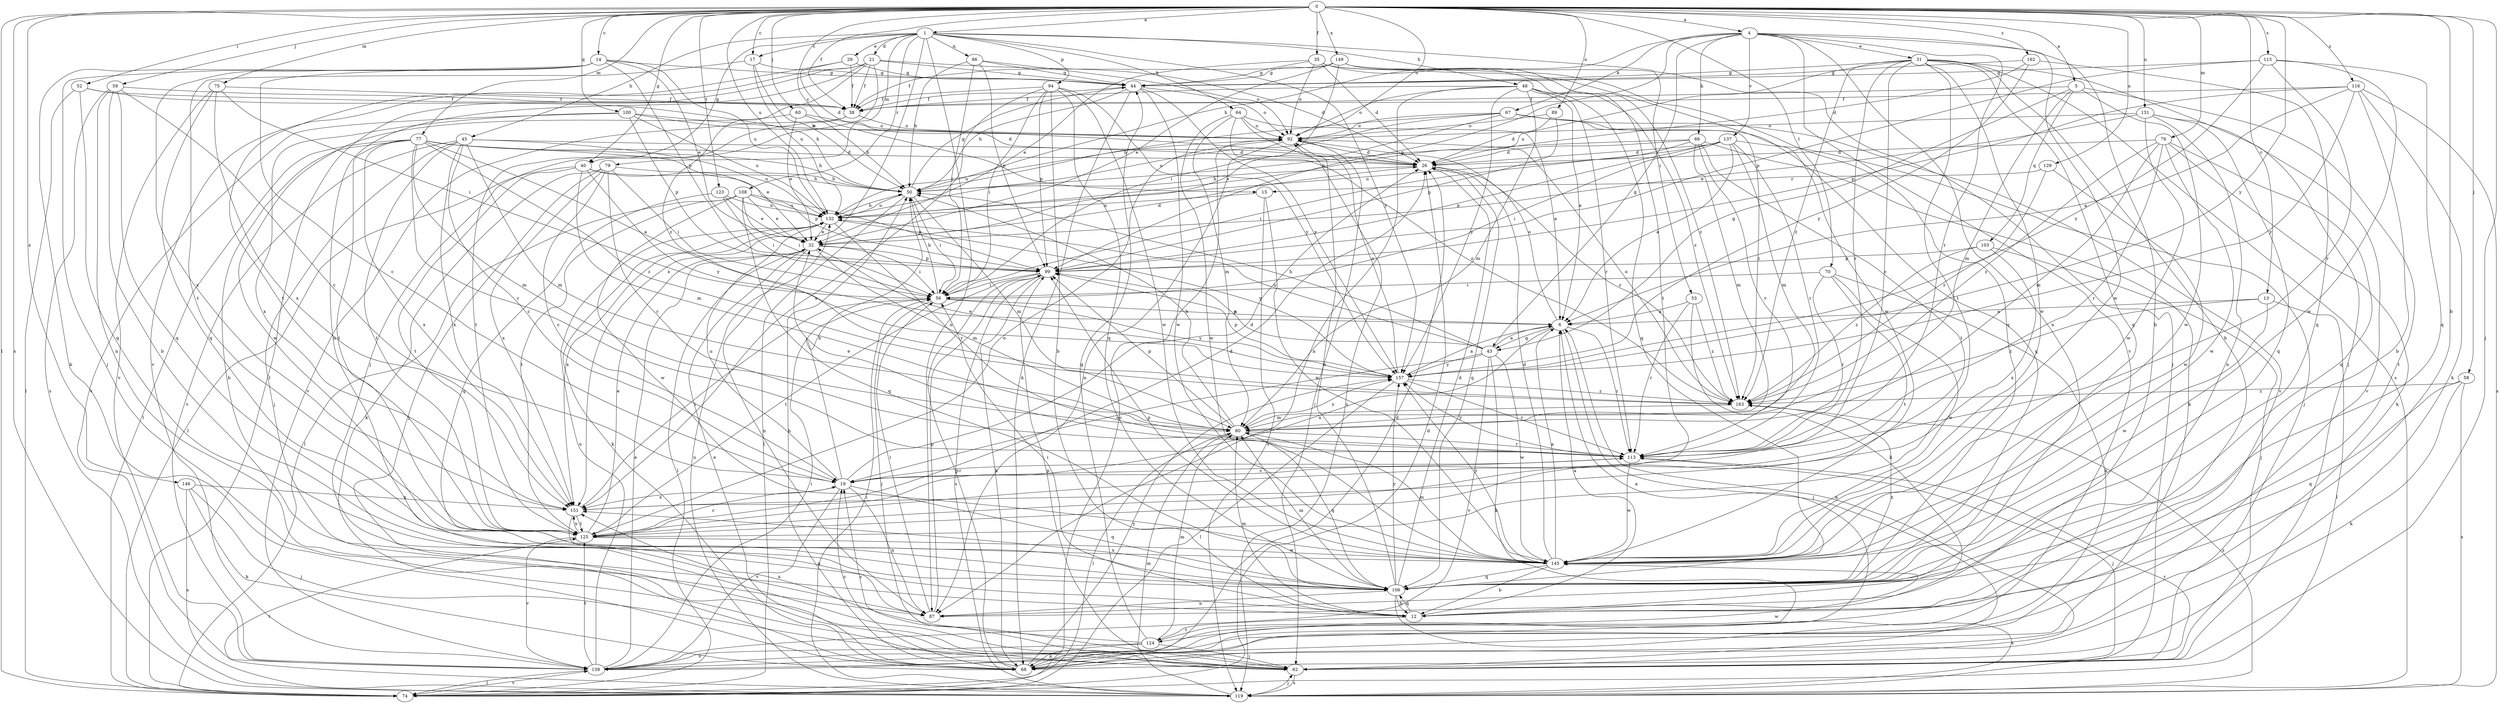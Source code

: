 strict digraph  {
0;
1;
4;
5;
6;
12;
13;
14;
15;
17;
19;
21;
26;
29;
31;
32;
35;
38;
40;
43;
44;
45;
48;
50;
52;
53;
56;
58;
59;
60;
62;
64;
66;
67;
68;
70;
74;
75;
76;
77;
79;
80;
86;
87;
89;
92;
94;
99;
100;
103;
106;
108;
113;
115;
116;
119;
123;
124;
125;
129;
131;
132;
137;
139;
145;
146;
149;
151;
157;
162;
163;
0 -> 1  [label=a];
0 -> 4  [label=a];
0 -> 5  [label=a];
0 -> 12  [label=b];
0 -> 13  [label=c];
0 -> 14  [label=c];
0 -> 15  [label=c];
0 -> 17  [label=c];
0 -> 35  [label=f];
0 -> 38  [label=f];
0 -> 40  [label=g];
0 -> 52  [label=i];
0 -> 58  [label=j];
0 -> 59  [label=j];
0 -> 60  [label=j];
0 -> 62  [label=j];
0 -> 70  [label=l];
0 -> 74  [label=l];
0 -> 75  [label=m];
0 -> 76  [label=m];
0 -> 77  [label=m];
0 -> 89  [label=o];
0 -> 92  [label=o];
0 -> 100  [label=q];
0 -> 115  [label=s];
0 -> 116  [label=s];
0 -> 119  [label=s];
0 -> 123  [label=t];
0 -> 129  [label=u];
0 -> 131  [label=u];
0 -> 132  [label=u];
0 -> 146  [label=x];
0 -> 149  [label=x];
0 -> 157  [label=y];
0 -> 162  [label=z];
1 -> 17  [label=c];
1 -> 21  [label=d];
1 -> 29  [label=e];
1 -> 40  [label=g];
1 -> 45  [label=h];
1 -> 48  [label=h];
1 -> 53  [label=i];
1 -> 64  [label=k];
1 -> 79  [label=m];
1 -> 86  [label=n];
1 -> 87  [label=n];
1 -> 94  [label=p];
1 -> 108  [label=r];
1 -> 151  [label=x];
1 -> 157  [label=y];
4 -> 12  [label=b];
4 -> 31  [label=e];
4 -> 43  [label=g];
4 -> 50  [label=h];
4 -> 66  [label=k];
4 -> 67  [label=k];
4 -> 87  [label=n];
4 -> 99  [label=p];
4 -> 113  [label=r];
4 -> 137  [label=v];
4 -> 139  [label=v];
4 -> 145  [label=w];
5 -> 38  [label=f];
5 -> 43  [label=g];
5 -> 80  [label=m];
5 -> 103  [label=q];
5 -> 124  [label=t];
5 -> 145  [label=w];
6 -> 43  [label=g];
6 -> 62  [label=j];
6 -> 92  [label=o];
6 -> 113  [label=r];
6 -> 151  [label=x];
12 -> 6  [label=a];
12 -> 56  [label=i];
12 -> 80  [label=m];
12 -> 106  [label=q];
12 -> 124  [label=t];
13 -> 6  [label=a];
13 -> 74  [label=l];
13 -> 145  [label=w];
13 -> 163  [label=z];
14 -> 19  [label=c];
14 -> 32  [label=e];
14 -> 44  [label=g];
14 -> 62  [label=j];
14 -> 68  [label=k];
14 -> 99  [label=p];
14 -> 132  [label=u];
14 -> 151  [label=x];
15 -> 119  [label=s];
15 -> 132  [label=u];
15 -> 145  [label=w];
17 -> 44  [label=g];
17 -> 50  [label=h];
17 -> 125  [label=t];
17 -> 132  [label=u];
19 -> 26  [label=d];
19 -> 50  [label=h];
19 -> 87  [label=n];
19 -> 106  [label=q];
19 -> 113  [label=r];
19 -> 132  [label=u];
19 -> 139  [label=v];
19 -> 151  [label=x];
21 -> 26  [label=d];
21 -> 38  [label=f];
21 -> 44  [label=g];
21 -> 62  [label=j];
21 -> 74  [label=l];
21 -> 87  [label=n];
21 -> 139  [label=v];
21 -> 163  [label=z];
26 -> 50  [label=h];
26 -> 106  [label=q];
26 -> 163  [label=z];
29 -> 26  [label=d];
29 -> 38  [label=f];
29 -> 44  [label=g];
29 -> 125  [label=t];
31 -> 12  [label=b];
31 -> 19  [label=c];
31 -> 44  [label=g];
31 -> 62  [label=j];
31 -> 106  [label=q];
31 -> 113  [label=r];
31 -> 119  [label=s];
31 -> 125  [label=t];
31 -> 132  [label=u];
31 -> 145  [label=w];
31 -> 163  [label=z];
32 -> 26  [label=d];
32 -> 56  [label=i];
32 -> 74  [label=l];
32 -> 80  [label=m];
32 -> 87  [label=n];
32 -> 99  [label=p];
35 -> 26  [label=d];
35 -> 32  [label=e];
35 -> 44  [label=g];
35 -> 92  [label=o];
35 -> 125  [label=t];
35 -> 145  [label=w];
35 -> 163  [label=z];
38 -> 92  [label=o];
38 -> 125  [label=t];
38 -> 139  [label=v];
40 -> 50  [label=h];
40 -> 74  [label=l];
40 -> 80  [label=m];
40 -> 99  [label=p];
40 -> 125  [label=t];
40 -> 157  [label=y];
43 -> 6  [label=a];
43 -> 19  [label=c];
43 -> 50  [label=h];
43 -> 68  [label=k];
43 -> 99  [label=p];
43 -> 132  [label=u];
43 -> 139  [label=v];
43 -> 145  [label=w];
43 -> 157  [label=y];
44 -> 38  [label=f];
44 -> 50  [label=h];
44 -> 68  [label=k];
44 -> 92  [label=o];
44 -> 145  [label=w];
44 -> 157  [label=y];
45 -> 19  [label=c];
45 -> 26  [label=d];
45 -> 62  [label=j];
45 -> 80  [label=m];
45 -> 125  [label=t];
45 -> 132  [label=u];
45 -> 139  [label=v];
45 -> 151  [label=x];
48 -> 6  [label=a];
48 -> 38  [label=f];
48 -> 80  [label=m];
48 -> 87  [label=n];
48 -> 92  [label=o];
48 -> 106  [label=q];
48 -> 113  [label=r];
48 -> 157  [label=y];
48 -> 163  [label=z];
50 -> 44  [label=g];
50 -> 56  [label=i];
50 -> 74  [label=l];
50 -> 80  [label=m];
50 -> 132  [label=u];
52 -> 38  [label=f];
52 -> 50  [label=h];
52 -> 74  [label=l];
52 -> 106  [label=q];
53 -> 6  [label=a];
53 -> 12  [label=b];
53 -> 113  [label=r];
53 -> 163  [label=z];
56 -> 6  [label=a];
56 -> 50  [label=h];
56 -> 62  [label=j];
56 -> 157  [label=y];
58 -> 68  [label=k];
58 -> 106  [label=q];
58 -> 119  [label=s];
58 -> 163  [label=z];
59 -> 12  [label=b];
59 -> 19  [label=c];
59 -> 38  [label=f];
59 -> 87  [label=n];
59 -> 106  [label=q];
59 -> 119  [label=s];
60 -> 32  [label=e];
60 -> 50  [label=h];
60 -> 92  [label=o];
60 -> 145  [label=w];
62 -> 6  [label=a];
62 -> 19  [label=c];
62 -> 99  [label=p];
62 -> 119  [label=s];
64 -> 6  [label=a];
64 -> 80  [label=m];
64 -> 92  [label=o];
64 -> 119  [label=s];
64 -> 145  [label=w];
64 -> 163  [label=z];
66 -> 26  [label=d];
66 -> 50  [label=h];
66 -> 56  [label=i];
66 -> 68  [label=k];
66 -> 80  [label=m];
66 -> 113  [label=r];
66 -> 125  [label=t];
67 -> 32  [label=e];
67 -> 50  [label=h];
67 -> 92  [label=o];
67 -> 106  [label=q];
67 -> 132  [label=u];
67 -> 139  [label=v];
67 -> 163  [label=z];
68 -> 19  [label=c];
68 -> 26  [label=d];
68 -> 32  [label=e];
68 -> 50  [label=h];
68 -> 99  [label=p];
68 -> 157  [label=y];
70 -> 56  [label=i];
70 -> 68  [label=k];
70 -> 113  [label=r];
70 -> 125  [label=t];
70 -> 145  [label=w];
74 -> 26  [label=d];
74 -> 92  [label=o];
74 -> 139  [label=v];
75 -> 38  [label=f];
75 -> 56  [label=i];
75 -> 106  [label=q];
75 -> 139  [label=v];
75 -> 151  [label=x];
76 -> 26  [label=d];
76 -> 68  [label=k];
76 -> 80  [label=m];
76 -> 106  [label=q];
76 -> 113  [label=r];
76 -> 145  [label=w];
76 -> 163  [label=z];
77 -> 6  [label=a];
77 -> 12  [label=b];
77 -> 26  [label=d];
77 -> 32  [label=e];
77 -> 50  [label=h];
77 -> 74  [label=l];
77 -> 80  [label=m];
77 -> 113  [label=r];
77 -> 125  [label=t];
77 -> 151  [label=x];
77 -> 163  [label=z];
79 -> 19  [label=c];
79 -> 50  [label=h];
79 -> 56  [label=i];
79 -> 62  [label=j];
79 -> 68  [label=k];
79 -> 113  [label=r];
79 -> 151  [label=x];
80 -> 50  [label=h];
80 -> 74  [label=l];
80 -> 99  [label=p];
80 -> 106  [label=q];
80 -> 113  [label=r];
80 -> 157  [label=y];
86 -> 44  [label=g];
86 -> 50  [label=h];
86 -> 56  [label=i];
86 -> 92  [label=o];
86 -> 99  [label=p];
87 -> 56  [label=i];
87 -> 99  [label=p];
89 -> 26  [label=d];
89 -> 92  [label=o];
89 -> 99  [label=p];
92 -> 26  [label=d];
92 -> 62  [label=j];
92 -> 87  [label=n];
92 -> 132  [label=u];
94 -> 12  [label=b];
94 -> 38  [label=f];
94 -> 56  [label=i];
94 -> 99  [label=p];
94 -> 106  [label=q];
94 -> 145  [label=w];
94 -> 151  [label=x];
94 -> 157  [label=y];
99 -> 56  [label=i];
99 -> 68  [label=k];
99 -> 119  [label=s];
99 -> 125  [label=t];
100 -> 26  [label=d];
100 -> 92  [label=o];
100 -> 99  [label=p];
100 -> 132  [label=u];
100 -> 139  [label=v];
100 -> 151  [label=x];
103 -> 62  [label=j];
103 -> 99  [label=p];
103 -> 151  [label=x];
103 -> 163  [label=z];
106 -> 12  [label=b];
106 -> 26  [label=d];
106 -> 80  [label=m];
106 -> 87  [label=n];
106 -> 92  [label=o];
106 -> 119  [label=s];
106 -> 151  [label=x];
106 -> 157  [label=y];
106 -> 163  [label=z];
108 -> 32  [label=e];
108 -> 56  [label=i];
108 -> 74  [label=l];
108 -> 99  [label=p];
108 -> 106  [label=q];
108 -> 125  [label=t];
108 -> 132  [label=u];
108 -> 145  [label=w];
113 -> 19  [label=c];
113 -> 32  [label=e];
113 -> 62  [label=j];
113 -> 145  [label=w];
113 -> 157  [label=y];
115 -> 44  [label=g];
115 -> 99  [label=p];
115 -> 106  [label=q];
115 -> 113  [label=r];
115 -> 145  [label=w];
115 -> 157  [label=y];
116 -> 6  [label=a];
116 -> 12  [label=b];
116 -> 38  [label=f];
116 -> 68  [label=k];
116 -> 99  [label=p];
116 -> 119  [label=s];
116 -> 157  [label=y];
119 -> 56  [label=i];
119 -> 62  [label=j];
119 -> 80  [label=m];
119 -> 113  [label=r];
119 -> 125  [label=t];
119 -> 132  [label=u];
119 -> 163  [label=z];
123 -> 32  [label=e];
123 -> 56  [label=i];
123 -> 106  [label=q];
123 -> 132  [label=u];
124 -> 6  [label=a];
124 -> 44  [label=g];
124 -> 62  [label=j];
124 -> 68  [label=k];
124 -> 80  [label=m];
124 -> 139  [label=v];
124 -> 151  [label=x];
125 -> 19  [label=c];
125 -> 26  [label=d];
125 -> 32  [label=e];
125 -> 92  [label=o];
125 -> 139  [label=v];
125 -> 145  [label=w];
125 -> 151  [label=x];
129 -> 145  [label=w];
129 -> 163  [label=z];
129 -> 15  [label=r];
131 -> 32  [label=e];
131 -> 87  [label=n];
131 -> 92  [label=o];
131 -> 106  [label=q];
131 -> 139  [label=v];
131 -> 145  [label=w];
132 -> 32  [label=e];
132 -> 50  [label=h];
132 -> 68  [label=k];
132 -> 113  [label=r];
132 -> 151  [label=x];
132 -> 157  [label=y];
137 -> 6  [label=a];
137 -> 26  [label=d];
137 -> 56  [label=i];
137 -> 62  [label=j];
137 -> 80  [label=m];
137 -> 99  [label=p];
137 -> 113  [label=r];
137 -> 132  [label=u];
139 -> 32  [label=e];
139 -> 56  [label=i];
139 -> 74  [label=l];
139 -> 125  [label=t];
139 -> 132  [label=u];
139 -> 145  [label=w];
145 -> 6  [label=a];
145 -> 12  [label=b];
145 -> 26  [label=d];
145 -> 80  [label=m];
145 -> 99  [label=p];
145 -> 106  [label=q];
145 -> 157  [label=y];
146 -> 62  [label=j];
146 -> 68  [label=k];
146 -> 119  [label=s];
146 -> 151  [label=x];
149 -> 32  [label=e];
149 -> 38  [label=f];
149 -> 44  [label=g];
149 -> 56  [label=i];
149 -> 62  [label=j];
149 -> 106  [label=q];
151 -> 56  [label=i];
151 -> 87  [label=n];
151 -> 125  [label=t];
157 -> 6  [label=a];
157 -> 32  [label=e];
157 -> 74  [label=l];
157 -> 92  [label=o];
157 -> 99  [label=p];
157 -> 113  [label=r];
157 -> 163  [label=z];
162 -> 26  [label=d];
162 -> 44  [label=g];
162 -> 106  [label=q];
162 -> 157  [label=y];
163 -> 80  [label=m];
163 -> 92  [label=o];
}
